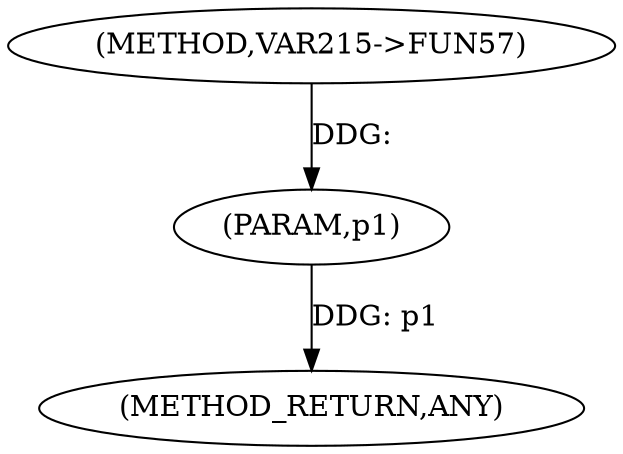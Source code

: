 
digraph "VAR215-&gt;FUN57" {  

"14860" [label = "(METHOD,VAR215-&gt;FUN57)" ]

"14863" [label = "(METHOD_RETURN,ANY)" ]

"14861" [label = "(PARAM,p1)" ]

  "14861" -> "14863"  [ label = "DDG: p1"] 

  "14860" -> "14861"  [ label = "DDG: "] 

}